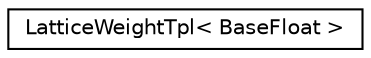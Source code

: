 digraph "Graphical Class Hierarchy"
{
  edge [fontname="Helvetica",fontsize="10",labelfontname="Helvetica",labelfontsize="10"];
  node [fontname="Helvetica",fontsize="10",shape=record];
  rankdir="LR";
  Node0 [label="LatticeWeightTpl\< BaseFloat \>",height=0.2,width=0.4,color="black", fillcolor="white", style="filled",URL="$classfst_1_1LatticeWeightTpl.html"];
}
